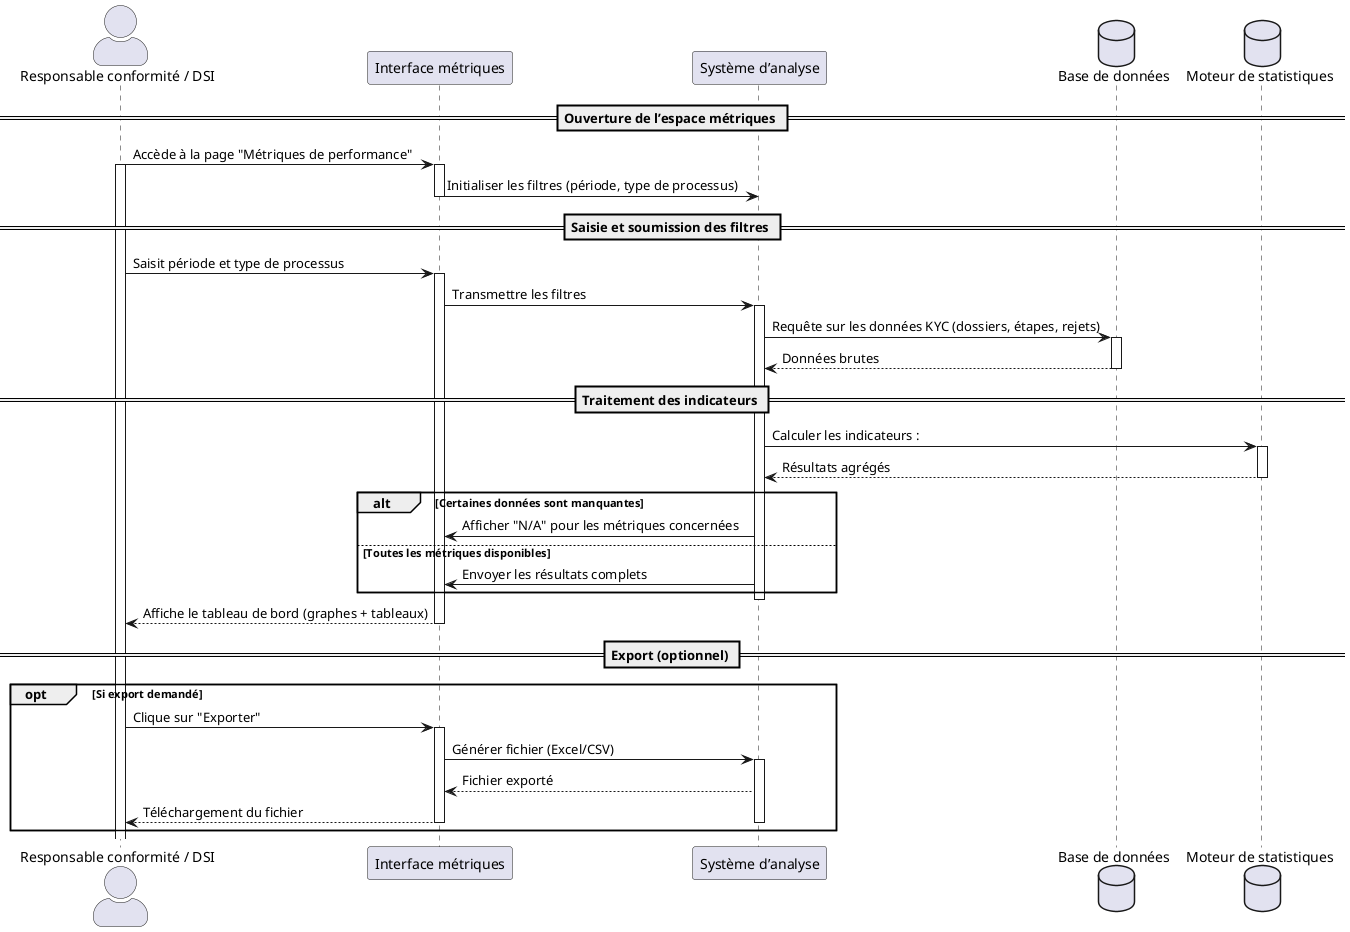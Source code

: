 @startuml UC058
skinparam actorStyle awesome

actor "Responsable conformité / DSI" as Utilisateur
participant "Interface métriques" as UI
participant "Système d’analyse" as Systeme
database "Base de données" as BDD
database "Moteur de statistiques" as Statistiques

== Ouverture de l’espace métriques ==
Utilisateur -> UI : Accède à la page "Métriques de performance"
activate Utilisateur
activate UI
UI -> Systeme : Initialiser les filtres (période, type de processus)
deactivate UI

== Saisie et soumission des filtres ==
Utilisateur -> UI : Saisit période et type de processus
activate UI
UI -> Systeme : Transmettre les filtres
activate Systeme

Systeme -> BDD : Requête sur les données KYC (dossiers, étapes, rejets)
activate BDD
BDD --> Systeme : Données brutes
deactivate BDD

== Traitement des indicateurs ==
Systeme -> Statistiques : Calculer les indicateurs :
activate Statistiques
Statistiques --> Systeme : Résultats agrégés
deactivate Statistiques

alt Certaines données sont manquantes
    Systeme -> UI : Afficher "N/A" pour les métriques concernées
else Toutes les métriques disponibles
    Systeme -> UI : Envoyer les résultats complets
end
deactivate Systeme

UI --> Utilisateur : Affiche le tableau de bord (graphes + tableaux)
deactivate UI

== Export (optionnel) ==
opt Si export demandé
    Utilisateur -> UI : Clique sur "Exporter"
    activate UI
    UI -> Systeme : Générer fichier (Excel/CSV)
    activate Systeme
    Systeme --> UI : Fichier exporté
    UI --> Utilisateur : Téléchargement du fichier
    deactivate Systeme
    deactivate UI
end

@enduml
